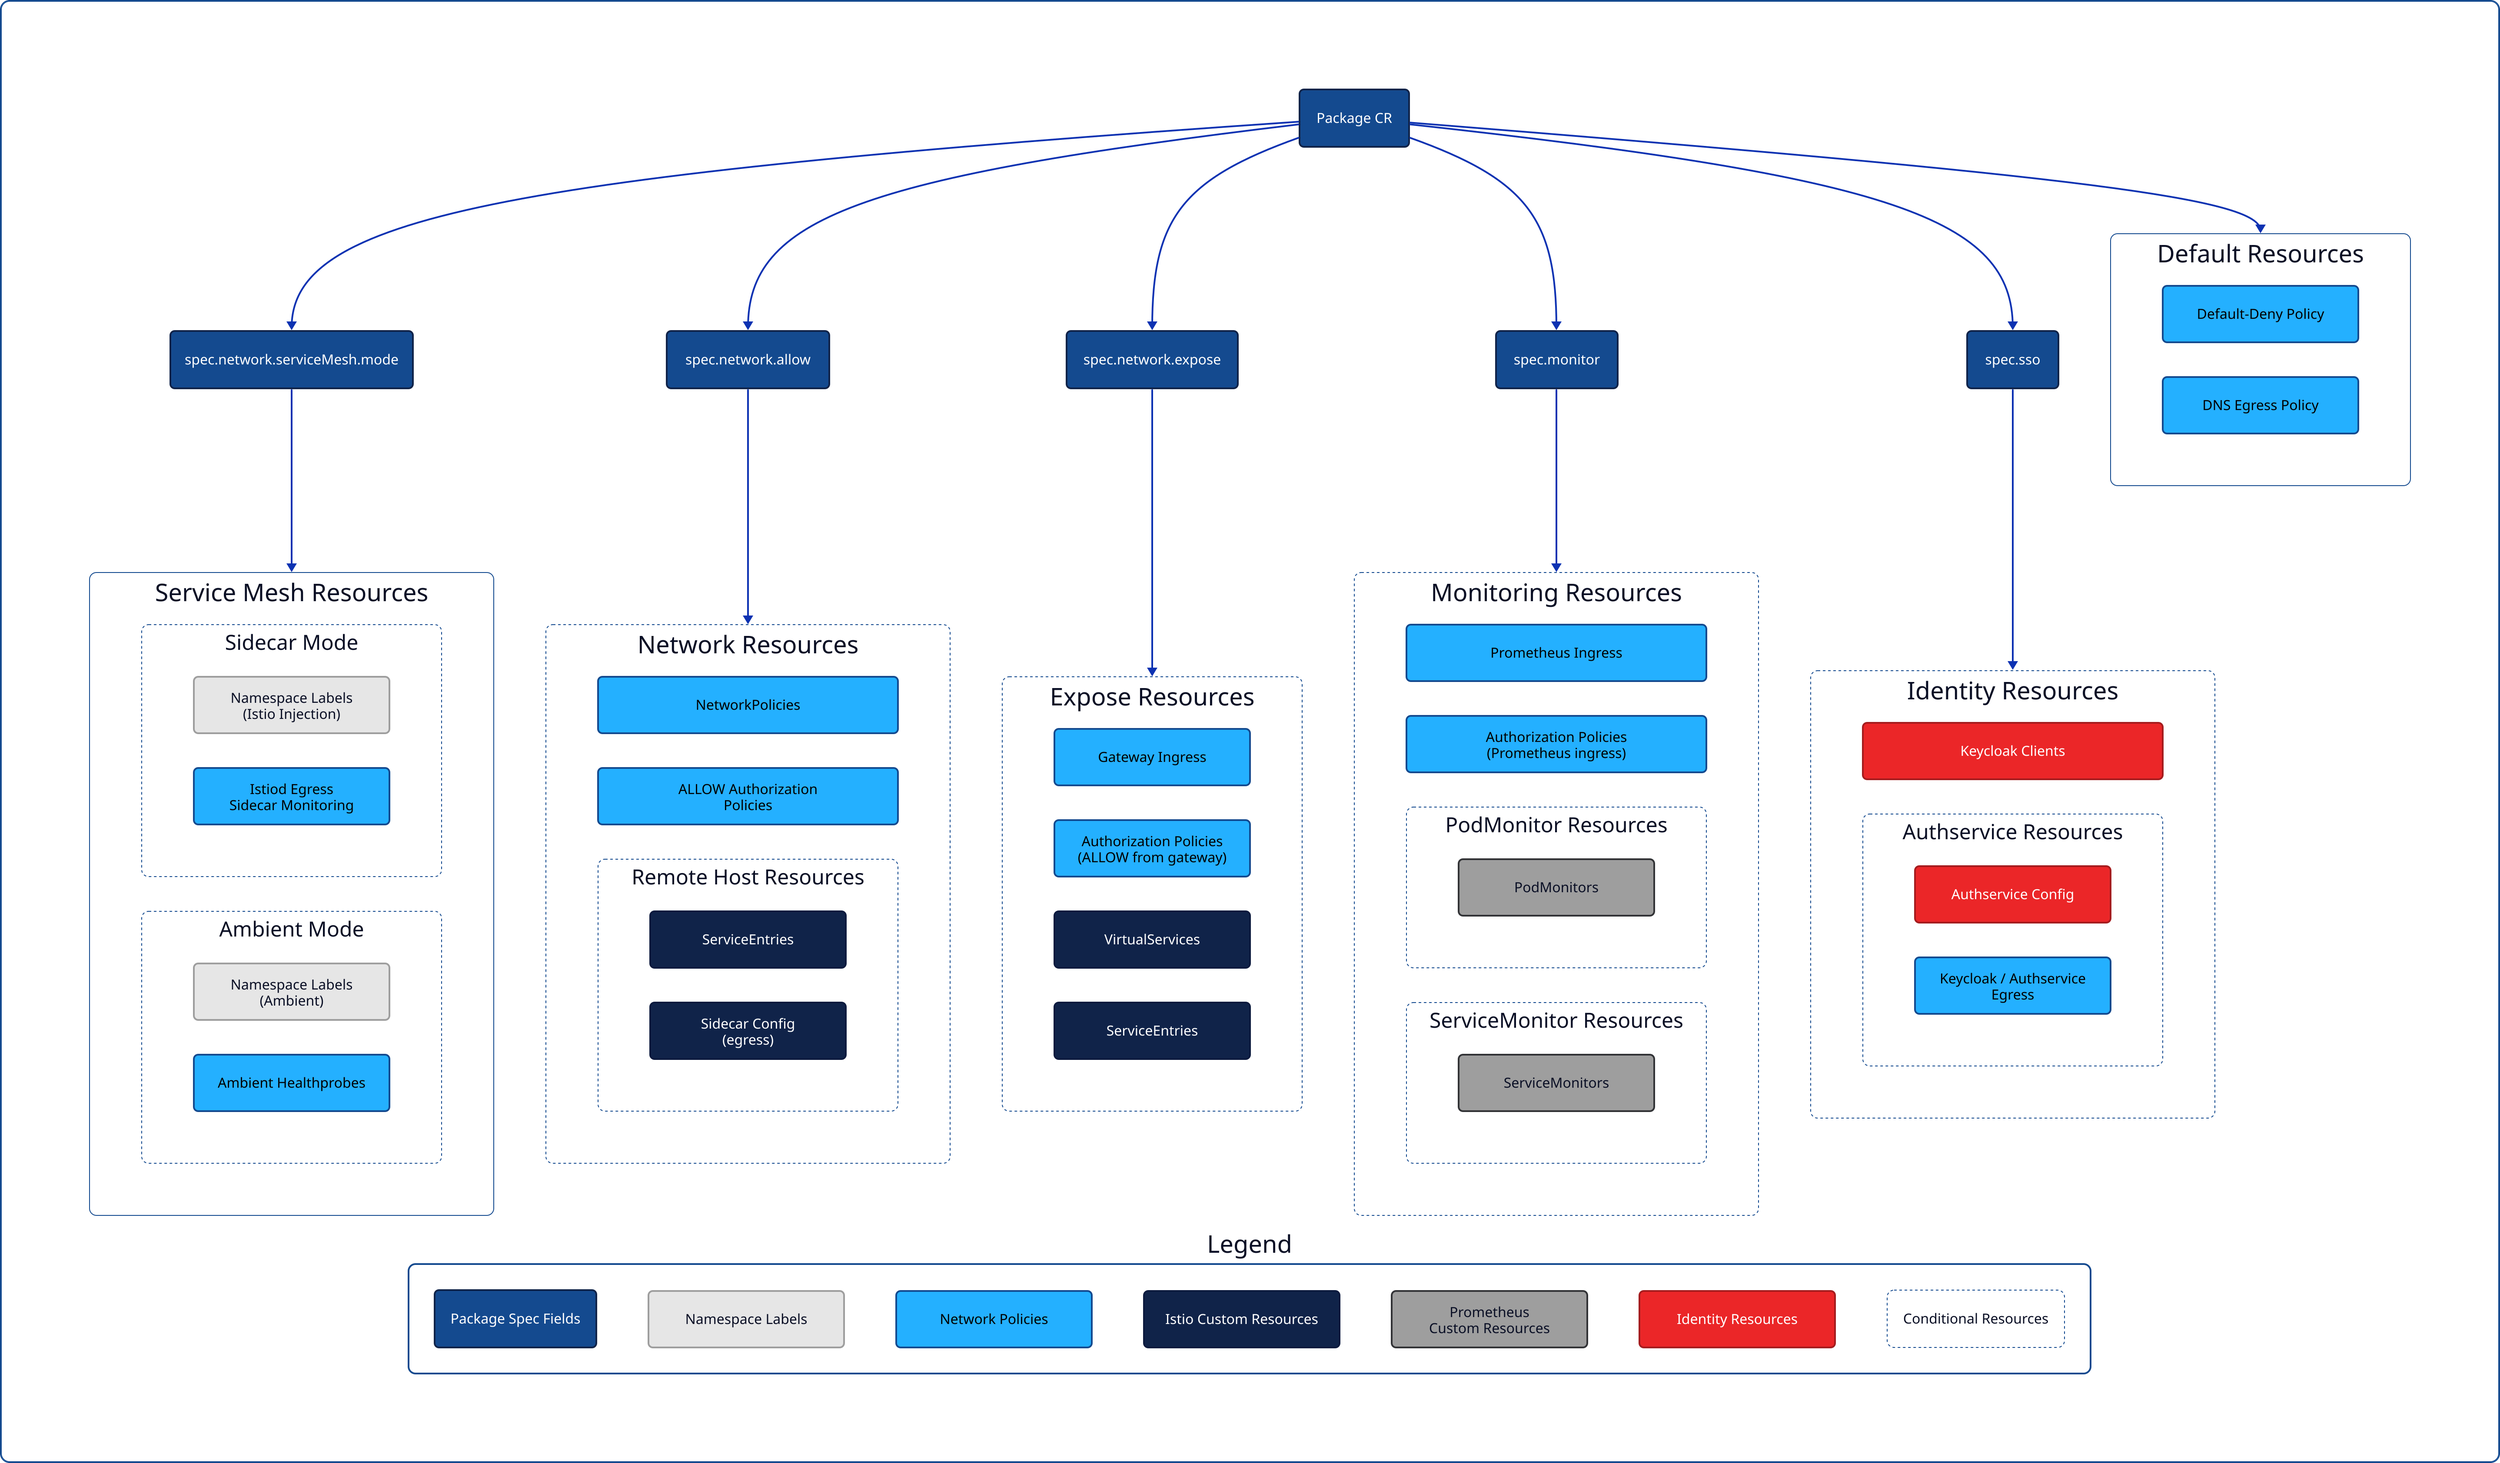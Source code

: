 # Theme and direction
direction: down

# Global diagram styling
style: {
  fill: "white"
  stroke: "#144a8f"
  stroke-width: 2
  border-radius: 10
  font-color: "#000000"
}

# Define classes for styling
classes: {
  pkgSpec: {
    style: {
      fill: "#144a8f"
      stroke: "#102349"
      stroke-width: 2
      border-radius: 5
      font-color: "#ffffff"
      bold: false
    }
  }
  defaultResource: {
    style: {
      fill: "#e6e6e6"
      stroke: "#9e9e9e"
      border-radius: 5
      bold: false
    }
    width: 225
    height: 65
  }
  networkResource: {
    style: {
      fill: "#24b0ff"
      stroke: "#144a8f"
      stroke-width: 2
      border-radius: 5
      font-color: "#000000"
      bold: false
    }
    width: 225
    height: 65
  }
  istioResource: {
    style: {
      fill: "#102349"
      stroke: "#0c1a3e"
      stroke-width: 2
      border-radius: 5
      font-color: "#ffffff"
      bold: false
    }
    width: 225
    height: 65
  }
  monitorResource: {
    style: {
      fill: "#9e9e9e"
      stroke: "#323336"
      stroke-width: 2
      border-radius: 5
      bold: false
    }
    width: 225
    height: 65
  }
  authResource: {
    style: {
      fill: "#eb2628"
      stroke: "#a51c1e"
      stroke-width: 2
      border-radius: 5
      font-color: "#ffffff"
      bold: false
    }
    width: 225
    height: 65
  }
  container: {
    style: {
      fill: "transparent"
      stroke: "#144a8f"
      stroke-width: 1
      border-radius: 8
      stroke-dash: 3
    }
    grid-columns: 1
    direction: down
  }
  containerNoDash: {
    style: {
      fill: "transparent"
      stroke: "#144a8f"
      stroke-width: 1
      border-radius: 8
    }
    grid-columns: 1
    direction: down
  }
}

# Main Package CR
Package: {
  label: "Package CR"
  class: pkgSpec
}

# Package Specs
AllowSpec: {
  label: "spec.network.allow"
  class: pkgSpec
}

ExposeSpec: {
  label: "spec.network.expose"
  class: pkgSpec
}

ServiceMeshSpec: {
  label: "spec.network.serviceMesh.mode"
  class: pkgSpec
}

MonitorSpec: {
  label: "spec.monitor"
  class: pkgSpec
}

SSOSpec: {
  label: "spec.sso"
  class: pkgSpec
}

# Default Resources & Service Mesh
DefaultResources: {
  label: "Default Resources"
  class: containerNoDash

  DefPol: {
    label: "Default-Deny Policy"
    class: networkResource
  }

  DNSPol: {
    label: "DNS Egress Policy"
    class: networkResource
  }
}

ServiceMeshResources: {
  label: "Service Mesh Resources"
  class: containerNoDash

  SidecarResources: {
    label: "Sidecar Mode"
    class: container

    NSLabelsSidecar: {
      label: "Namespace Labels\n(Istio Injection)"
      class: defaultResource
    }

    SidecarNetPols: {
      label: "Istiod Egress\nSidecar Monitoring"
      class: networkResource
    }
  }

  AmbientResources: {
    label: "Ambient Mode"
    class: container

    NSLabelsAmbient: {
      label: "Namespace Labels\n(Ambient)"
      class: defaultResource
    }

    AmbientNetPols: {
      label: "Ambient Healthprobes"
      class: networkResource
    }
  }
}

# Network Resources
NetworkResources: {
  label: "Network Resources"
  class: container

  AllowNetPol: {
    label: "NetworkPolicies"
    class: networkResource
  }

  AllowAuthPol: {
    label: "ALLOW Authorization\nPolicies"
    class: networkResource
  }

  RemoteHostResources: {
    label: "Remote Host Resources"
    class: container
    direction: down

    RemoteSvcEntry: {
      label: "ServiceEntries"
      class: istioResource
    }

    RemoteSidecar: {
      label: "Sidecar Config\n(egress)"
      class: istioResource
    }
  }
}

# Identity Resources
IdentityResources: {
  label: "Identity Resources"
  class: container

  KeycloakClients: {
    label: "Keycloak Clients"
    class: authResource
  }

  AuthserviceResources: {
    label: "Authservice Resources"
    class: container

    AuthserviceConfig: {
      label: "Authservice Config"
      class: authResource
    }

    AuthserviceNetPol: {
      label: "Keycloak / Authservice\nEgress"
      class: networkResource
    }
  }
}

# Expose Resources
ExposeResources: {
  label: "Expose Resources"
  class: container

  ExposeNetPol: {
    label: "Gateway Ingress"
    class: networkResource
  }

  ExposeAuthPol: {
    label: "Authorization Policies\n(ALLOW from gateway)"
    class: networkResource
  }

  ExposeVirtSvc: {
    label: "VirtualServices"
    class: istioResource
  }

  ExposeSvcEntry: {
    label: "ServiceEntries"
    class: istioResource
  }
}

# Monitoring Resources
MonitoringResources: {
  label: "Monitoring Resources"
  class: container

  MonitorNetPols: {
    label: "Prometheus Ingress"
    class: networkResource
  }

  MonitorAuthPols: {
    label: "Authorization Policies\n(Prometheus ingress)"
    class: networkResource
  }

  PodMonitorResources: {
    label: "PodMonitor Resources"
    class: container

    PodMonitors: {
      label: "PodMonitors"
      class: monitorResource
    }
  }

  ServiceMonitorResources: {
    label: "ServiceMonitor Resources"
    class: container

    ServiceMonitors: {
      label: "ServiceMonitors"
      class: monitorResource
    }
  }
}

# Legend
Legend: {
  label: "Legend"
  style: {
    fill: "white"
    stroke: "#144a8f"
    stroke-width: 2
    border-radius: 8
  }
  direction: down

  L1: {label: "Package Spec Fields"; class: pkgSpec}
  L2: {label: "Namespace Labels"; class: defaultResource}
  L3: {label: "Network Policies"; class: networkResource}
  L4: {label: "Istio Custom Resources"; class: istioResource}
  L5: {label: "Prometheus\nCustom Resources"; class: monitorResource}
  L6: {label: "Identity Resources"; class: authResource}
  L7: {label: "Conditional Resources"; class: container; style.font-size: 16; style.bold: false}

  near: "bottom-center"
}

# Edges
Package -> DefaultResources
Package -> ServiceMeshSpec
Package -> AllowSpec
Package -> ExposeSpec
Package -> MonitorSpec
Package -> SSOSpec

ServiceMeshSpec -> ServiceMeshResources
AllowSpec -> NetworkResources
SSOSpec -> IdentityResources
ExposeSpec -> ExposeResources
MonitorSpec -> MonitoringResources
